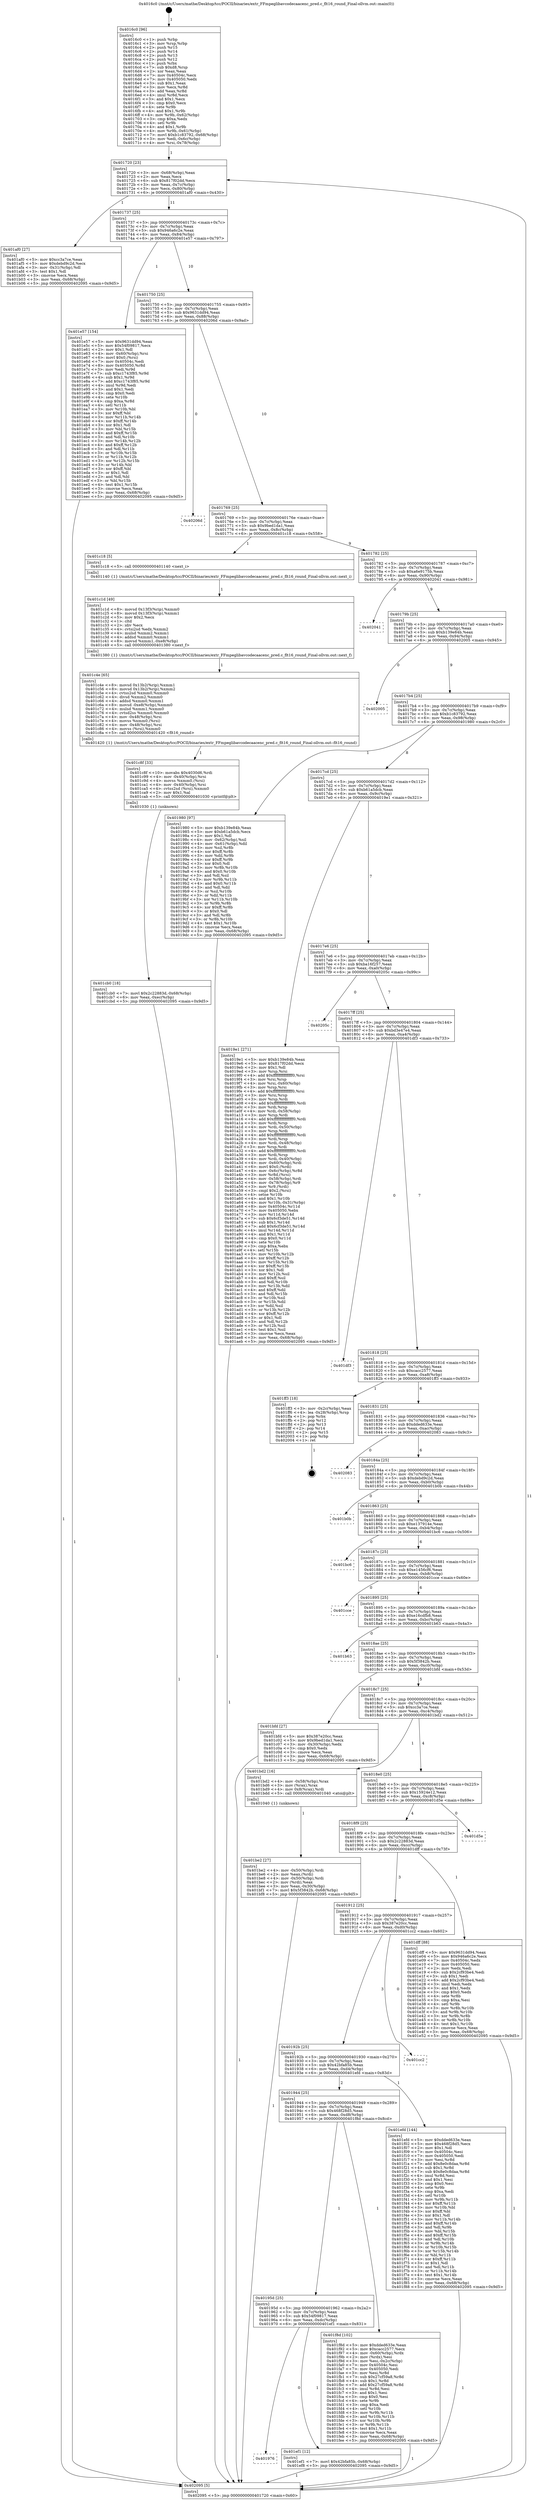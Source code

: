 digraph "0x4016c0" {
  label = "0x4016c0 (/mnt/c/Users/mathe/Desktop/tcc/POCII/binaries/extr_FFmpeglibavcodecaacenc_pred.c_flt16_round_Final-ollvm.out::main(0))"
  labelloc = "t"
  node[shape=record]

  Entry [label="",width=0.3,height=0.3,shape=circle,fillcolor=black,style=filled]
  "0x401720" [label="{
     0x401720 [23]\l
     | [instrs]\l
     &nbsp;&nbsp;0x401720 \<+3\>: mov -0x68(%rbp),%eax\l
     &nbsp;&nbsp;0x401723 \<+2\>: mov %eax,%ecx\l
     &nbsp;&nbsp;0x401725 \<+6\>: sub $0x817f02dd,%ecx\l
     &nbsp;&nbsp;0x40172b \<+3\>: mov %eax,-0x7c(%rbp)\l
     &nbsp;&nbsp;0x40172e \<+3\>: mov %ecx,-0x80(%rbp)\l
     &nbsp;&nbsp;0x401731 \<+6\>: je 0000000000401af0 \<main+0x430\>\l
  }"]
  "0x401af0" [label="{
     0x401af0 [27]\l
     | [instrs]\l
     &nbsp;&nbsp;0x401af0 \<+5\>: mov $0xcc3a7ce,%eax\l
     &nbsp;&nbsp;0x401af5 \<+5\>: mov $0xdebd9c2d,%ecx\l
     &nbsp;&nbsp;0x401afa \<+3\>: mov -0x31(%rbp),%dl\l
     &nbsp;&nbsp;0x401afd \<+3\>: test $0x1,%dl\l
     &nbsp;&nbsp;0x401b00 \<+3\>: cmovne %ecx,%eax\l
     &nbsp;&nbsp;0x401b03 \<+3\>: mov %eax,-0x68(%rbp)\l
     &nbsp;&nbsp;0x401b06 \<+5\>: jmp 0000000000402095 \<main+0x9d5\>\l
  }"]
  "0x401737" [label="{
     0x401737 [25]\l
     | [instrs]\l
     &nbsp;&nbsp;0x401737 \<+5\>: jmp 000000000040173c \<main+0x7c\>\l
     &nbsp;&nbsp;0x40173c \<+3\>: mov -0x7c(%rbp),%eax\l
     &nbsp;&nbsp;0x40173f \<+5\>: sub $0x946a6c2e,%eax\l
     &nbsp;&nbsp;0x401744 \<+6\>: mov %eax,-0x84(%rbp)\l
     &nbsp;&nbsp;0x40174a \<+6\>: je 0000000000401e57 \<main+0x797\>\l
  }"]
  Exit [label="",width=0.3,height=0.3,shape=circle,fillcolor=black,style=filled,peripheries=2]
  "0x401e57" [label="{
     0x401e57 [154]\l
     | [instrs]\l
     &nbsp;&nbsp;0x401e57 \<+5\>: mov $0x9631dd94,%eax\l
     &nbsp;&nbsp;0x401e5c \<+5\>: mov $0x54f09817,%ecx\l
     &nbsp;&nbsp;0x401e61 \<+2\>: mov $0x1,%dl\l
     &nbsp;&nbsp;0x401e63 \<+4\>: mov -0x60(%rbp),%rsi\l
     &nbsp;&nbsp;0x401e67 \<+6\>: movl $0x0,(%rsi)\l
     &nbsp;&nbsp;0x401e6d \<+7\>: mov 0x40504c,%edi\l
     &nbsp;&nbsp;0x401e74 \<+8\>: mov 0x405050,%r8d\l
     &nbsp;&nbsp;0x401e7c \<+3\>: mov %edi,%r9d\l
     &nbsp;&nbsp;0x401e7f \<+7\>: sub $0xc1743f85,%r9d\l
     &nbsp;&nbsp;0x401e86 \<+4\>: sub $0x1,%r9d\l
     &nbsp;&nbsp;0x401e8a \<+7\>: add $0xc1743f85,%r9d\l
     &nbsp;&nbsp;0x401e91 \<+4\>: imul %r9d,%edi\l
     &nbsp;&nbsp;0x401e95 \<+3\>: and $0x1,%edi\l
     &nbsp;&nbsp;0x401e98 \<+3\>: cmp $0x0,%edi\l
     &nbsp;&nbsp;0x401e9b \<+4\>: sete %r10b\l
     &nbsp;&nbsp;0x401e9f \<+4\>: cmp $0xa,%r8d\l
     &nbsp;&nbsp;0x401ea3 \<+4\>: setl %r11b\l
     &nbsp;&nbsp;0x401ea7 \<+3\>: mov %r10b,%bl\l
     &nbsp;&nbsp;0x401eaa \<+3\>: xor $0xff,%bl\l
     &nbsp;&nbsp;0x401ead \<+3\>: mov %r11b,%r14b\l
     &nbsp;&nbsp;0x401eb0 \<+4\>: xor $0xff,%r14b\l
     &nbsp;&nbsp;0x401eb4 \<+3\>: xor $0x1,%dl\l
     &nbsp;&nbsp;0x401eb7 \<+3\>: mov %bl,%r15b\l
     &nbsp;&nbsp;0x401eba \<+4\>: and $0xff,%r15b\l
     &nbsp;&nbsp;0x401ebe \<+3\>: and %dl,%r10b\l
     &nbsp;&nbsp;0x401ec1 \<+3\>: mov %r14b,%r12b\l
     &nbsp;&nbsp;0x401ec4 \<+4\>: and $0xff,%r12b\l
     &nbsp;&nbsp;0x401ec8 \<+3\>: and %dl,%r11b\l
     &nbsp;&nbsp;0x401ecb \<+3\>: or %r10b,%r15b\l
     &nbsp;&nbsp;0x401ece \<+3\>: or %r11b,%r12b\l
     &nbsp;&nbsp;0x401ed1 \<+3\>: xor %r12b,%r15b\l
     &nbsp;&nbsp;0x401ed4 \<+3\>: or %r14b,%bl\l
     &nbsp;&nbsp;0x401ed7 \<+3\>: xor $0xff,%bl\l
     &nbsp;&nbsp;0x401eda \<+3\>: or $0x1,%dl\l
     &nbsp;&nbsp;0x401edd \<+2\>: and %dl,%bl\l
     &nbsp;&nbsp;0x401edf \<+3\>: or %bl,%r15b\l
     &nbsp;&nbsp;0x401ee2 \<+4\>: test $0x1,%r15b\l
     &nbsp;&nbsp;0x401ee6 \<+3\>: cmovne %ecx,%eax\l
     &nbsp;&nbsp;0x401ee9 \<+3\>: mov %eax,-0x68(%rbp)\l
     &nbsp;&nbsp;0x401eec \<+5\>: jmp 0000000000402095 \<main+0x9d5\>\l
  }"]
  "0x401750" [label="{
     0x401750 [25]\l
     | [instrs]\l
     &nbsp;&nbsp;0x401750 \<+5\>: jmp 0000000000401755 \<main+0x95\>\l
     &nbsp;&nbsp;0x401755 \<+3\>: mov -0x7c(%rbp),%eax\l
     &nbsp;&nbsp;0x401758 \<+5\>: sub $0x9631dd94,%eax\l
     &nbsp;&nbsp;0x40175d \<+6\>: mov %eax,-0x88(%rbp)\l
     &nbsp;&nbsp;0x401763 \<+6\>: je 000000000040206d \<main+0x9ad\>\l
  }"]
  "0x401976" [label="{
     0x401976\l
  }", style=dashed]
  "0x40206d" [label="{
     0x40206d\l
  }", style=dashed]
  "0x401769" [label="{
     0x401769 [25]\l
     | [instrs]\l
     &nbsp;&nbsp;0x401769 \<+5\>: jmp 000000000040176e \<main+0xae\>\l
     &nbsp;&nbsp;0x40176e \<+3\>: mov -0x7c(%rbp),%eax\l
     &nbsp;&nbsp;0x401771 \<+5\>: sub $0x9bed1da1,%eax\l
     &nbsp;&nbsp;0x401776 \<+6\>: mov %eax,-0x8c(%rbp)\l
     &nbsp;&nbsp;0x40177c \<+6\>: je 0000000000401c18 \<main+0x558\>\l
  }"]
  "0x401ef1" [label="{
     0x401ef1 [12]\l
     | [instrs]\l
     &nbsp;&nbsp;0x401ef1 \<+7\>: movl $0x42bfa85b,-0x68(%rbp)\l
     &nbsp;&nbsp;0x401ef8 \<+5\>: jmp 0000000000402095 \<main+0x9d5\>\l
  }"]
  "0x401c18" [label="{
     0x401c18 [5]\l
     | [instrs]\l
     &nbsp;&nbsp;0x401c18 \<+5\>: call 0000000000401140 \<next_i\>\l
     | [calls]\l
     &nbsp;&nbsp;0x401140 \{1\} (/mnt/c/Users/mathe/Desktop/tcc/POCII/binaries/extr_FFmpeglibavcodecaacenc_pred.c_flt16_round_Final-ollvm.out::next_i)\l
  }"]
  "0x401782" [label="{
     0x401782 [25]\l
     | [instrs]\l
     &nbsp;&nbsp;0x401782 \<+5\>: jmp 0000000000401787 \<main+0xc7\>\l
     &nbsp;&nbsp;0x401787 \<+3\>: mov -0x7c(%rbp),%eax\l
     &nbsp;&nbsp;0x40178a \<+5\>: sub $0xa6e9175b,%eax\l
     &nbsp;&nbsp;0x40178f \<+6\>: mov %eax,-0x90(%rbp)\l
     &nbsp;&nbsp;0x401795 \<+6\>: je 0000000000402041 \<main+0x981\>\l
  }"]
  "0x40195d" [label="{
     0x40195d [25]\l
     | [instrs]\l
     &nbsp;&nbsp;0x40195d \<+5\>: jmp 0000000000401962 \<main+0x2a2\>\l
     &nbsp;&nbsp;0x401962 \<+3\>: mov -0x7c(%rbp),%eax\l
     &nbsp;&nbsp;0x401965 \<+5\>: sub $0x54f09817,%eax\l
     &nbsp;&nbsp;0x40196a \<+6\>: mov %eax,-0xdc(%rbp)\l
     &nbsp;&nbsp;0x401970 \<+6\>: je 0000000000401ef1 \<main+0x831\>\l
  }"]
  "0x402041" [label="{
     0x402041\l
  }", style=dashed]
  "0x40179b" [label="{
     0x40179b [25]\l
     | [instrs]\l
     &nbsp;&nbsp;0x40179b \<+5\>: jmp 00000000004017a0 \<main+0xe0\>\l
     &nbsp;&nbsp;0x4017a0 \<+3\>: mov -0x7c(%rbp),%eax\l
     &nbsp;&nbsp;0x4017a3 \<+5\>: sub $0xb139e84b,%eax\l
     &nbsp;&nbsp;0x4017a8 \<+6\>: mov %eax,-0x94(%rbp)\l
     &nbsp;&nbsp;0x4017ae \<+6\>: je 0000000000402005 \<main+0x945\>\l
  }"]
  "0x401f8d" [label="{
     0x401f8d [102]\l
     | [instrs]\l
     &nbsp;&nbsp;0x401f8d \<+5\>: mov $0xdded633e,%eax\l
     &nbsp;&nbsp;0x401f92 \<+5\>: mov $0xcacc2577,%ecx\l
     &nbsp;&nbsp;0x401f97 \<+4\>: mov -0x60(%rbp),%rdx\l
     &nbsp;&nbsp;0x401f9b \<+2\>: mov (%rdx),%esi\l
     &nbsp;&nbsp;0x401f9d \<+3\>: mov %esi,-0x2c(%rbp)\l
     &nbsp;&nbsp;0x401fa0 \<+7\>: mov 0x40504c,%esi\l
     &nbsp;&nbsp;0x401fa7 \<+7\>: mov 0x405050,%edi\l
     &nbsp;&nbsp;0x401fae \<+3\>: mov %esi,%r8d\l
     &nbsp;&nbsp;0x401fb1 \<+7\>: sub $0x27cf59a8,%r8d\l
     &nbsp;&nbsp;0x401fb8 \<+4\>: sub $0x1,%r8d\l
     &nbsp;&nbsp;0x401fbc \<+7\>: add $0x27cf59a8,%r8d\l
     &nbsp;&nbsp;0x401fc3 \<+4\>: imul %r8d,%esi\l
     &nbsp;&nbsp;0x401fc7 \<+3\>: and $0x1,%esi\l
     &nbsp;&nbsp;0x401fca \<+3\>: cmp $0x0,%esi\l
     &nbsp;&nbsp;0x401fcd \<+4\>: sete %r9b\l
     &nbsp;&nbsp;0x401fd1 \<+3\>: cmp $0xa,%edi\l
     &nbsp;&nbsp;0x401fd4 \<+4\>: setl %r10b\l
     &nbsp;&nbsp;0x401fd8 \<+3\>: mov %r9b,%r11b\l
     &nbsp;&nbsp;0x401fdb \<+3\>: and %r10b,%r11b\l
     &nbsp;&nbsp;0x401fde \<+3\>: xor %r10b,%r9b\l
     &nbsp;&nbsp;0x401fe1 \<+3\>: or %r9b,%r11b\l
     &nbsp;&nbsp;0x401fe4 \<+4\>: test $0x1,%r11b\l
     &nbsp;&nbsp;0x401fe8 \<+3\>: cmovne %ecx,%eax\l
     &nbsp;&nbsp;0x401feb \<+3\>: mov %eax,-0x68(%rbp)\l
     &nbsp;&nbsp;0x401fee \<+5\>: jmp 0000000000402095 \<main+0x9d5\>\l
  }"]
  "0x402005" [label="{
     0x402005\l
  }", style=dashed]
  "0x4017b4" [label="{
     0x4017b4 [25]\l
     | [instrs]\l
     &nbsp;&nbsp;0x4017b4 \<+5\>: jmp 00000000004017b9 \<main+0xf9\>\l
     &nbsp;&nbsp;0x4017b9 \<+3\>: mov -0x7c(%rbp),%eax\l
     &nbsp;&nbsp;0x4017bc \<+5\>: sub $0xb1c83792,%eax\l
     &nbsp;&nbsp;0x4017c1 \<+6\>: mov %eax,-0x98(%rbp)\l
     &nbsp;&nbsp;0x4017c7 \<+6\>: je 0000000000401980 \<main+0x2c0\>\l
  }"]
  "0x401944" [label="{
     0x401944 [25]\l
     | [instrs]\l
     &nbsp;&nbsp;0x401944 \<+5\>: jmp 0000000000401949 \<main+0x289\>\l
     &nbsp;&nbsp;0x401949 \<+3\>: mov -0x7c(%rbp),%eax\l
     &nbsp;&nbsp;0x40194c \<+5\>: sub $0x468f28d5,%eax\l
     &nbsp;&nbsp;0x401951 \<+6\>: mov %eax,-0xd8(%rbp)\l
     &nbsp;&nbsp;0x401957 \<+6\>: je 0000000000401f8d \<main+0x8cd\>\l
  }"]
  "0x401980" [label="{
     0x401980 [97]\l
     | [instrs]\l
     &nbsp;&nbsp;0x401980 \<+5\>: mov $0xb139e84b,%eax\l
     &nbsp;&nbsp;0x401985 \<+5\>: mov $0xb61a5dcb,%ecx\l
     &nbsp;&nbsp;0x40198a \<+2\>: mov $0x1,%dl\l
     &nbsp;&nbsp;0x40198c \<+4\>: mov -0x62(%rbp),%sil\l
     &nbsp;&nbsp;0x401990 \<+4\>: mov -0x61(%rbp),%dil\l
     &nbsp;&nbsp;0x401994 \<+3\>: mov %sil,%r8b\l
     &nbsp;&nbsp;0x401997 \<+4\>: xor $0xff,%r8b\l
     &nbsp;&nbsp;0x40199b \<+3\>: mov %dil,%r9b\l
     &nbsp;&nbsp;0x40199e \<+4\>: xor $0xff,%r9b\l
     &nbsp;&nbsp;0x4019a2 \<+3\>: xor $0x0,%dl\l
     &nbsp;&nbsp;0x4019a5 \<+3\>: mov %r8b,%r10b\l
     &nbsp;&nbsp;0x4019a8 \<+4\>: and $0x0,%r10b\l
     &nbsp;&nbsp;0x4019ac \<+3\>: and %dl,%sil\l
     &nbsp;&nbsp;0x4019af \<+3\>: mov %r9b,%r11b\l
     &nbsp;&nbsp;0x4019b2 \<+4\>: and $0x0,%r11b\l
     &nbsp;&nbsp;0x4019b6 \<+3\>: and %dl,%dil\l
     &nbsp;&nbsp;0x4019b9 \<+3\>: or %sil,%r10b\l
     &nbsp;&nbsp;0x4019bc \<+3\>: or %dil,%r11b\l
     &nbsp;&nbsp;0x4019bf \<+3\>: xor %r11b,%r10b\l
     &nbsp;&nbsp;0x4019c2 \<+3\>: or %r9b,%r8b\l
     &nbsp;&nbsp;0x4019c5 \<+4\>: xor $0xff,%r8b\l
     &nbsp;&nbsp;0x4019c9 \<+3\>: or $0x0,%dl\l
     &nbsp;&nbsp;0x4019cc \<+3\>: and %dl,%r8b\l
     &nbsp;&nbsp;0x4019cf \<+3\>: or %r8b,%r10b\l
     &nbsp;&nbsp;0x4019d2 \<+4\>: test $0x1,%r10b\l
     &nbsp;&nbsp;0x4019d6 \<+3\>: cmovne %ecx,%eax\l
     &nbsp;&nbsp;0x4019d9 \<+3\>: mov %eax,-0x68(%rbp)\l
     &nbsp;&nbsp;0x4019dc \<+5\>: jmp 0000000000402095 \<main+0x9d5\>\l
  }"]
  "0x4017cd" [label="{
     0x4017cd [25]\l
     | [instrs]\l
     &nbsp;&nbsp;0x4017cd \<+5\>: jmp 00000000004017d2 \<main+0x112\>\l
     &nbsp;&nbsp;0x4017d2 \<+3\>: mov -0x7c(%rbp),%eax\l
     &nbsp;&nbsp;0x4017d5 \<+5\>: sub $0xb61a5dcb,%eax\l
     &nbsp;&nbsp;0x4017da \<+6\>: mov %eax,-0x9c(%rbp)\l
     &nbsp;&nbsp;0x4017e0 \<+6\>: je 00000000004019e1 \<main+0x321\>\l
  }"]
  "0x402095" [label="{
     0x402095 [5]\l
     | [instrs]\l
     &nbsp;&nbsp;0x402095 \<+5\>: jmp 0000000000401720 \<main+0x60\>\l
  }"]
  "0x4016c0" [label="{
     0x4016c0 [96]\l
     | [instrs]\l
     &nbsp;&nbsp;0x4016c0 \<+1\>: push %rbp\l
     &nbsp;&nbsp;0x4016c1 \<+3\>: mov %rsp,%rbp\l
     &nbsp;&nbsp;0x4016c4 \<+2\>: push %r15\l
     &nbsp;&nbsp;0x4016c6 \<+2\>: push %r14\l
     &nbsp;&nbsp;0x4016c8 \<+2\>: push %r13\l
     &nbsp;&nbsp;0x4016ca \<+2\>: push %r12\l
     &nbsp;&nbsp;0x4016cc \<+1\>: push %rbx\l
     &nbsp;&nbsp;0x4016cd \<+7\>: sub $0xd8,%rsp\l
     &nbsp;&nbsp;0x4016d4 \<+2\>: xor %eax,%eax\l
     &nbsp;&nbsp;0x4016d6 \<+7\>: mov 0x40504c,%ecx\l
     &nbsp;&nbsp;0x4016dd \<+7\>: mov 0x405050,%edx\l
     &nbsp;&nbsp;0x4016e4 \<+3\>: sub $0x1,%eax\l
     &nbsp;&nbsp;0x4016e7 \<+3\>: mov %ecx,%r8d\l
     &nbsp;&nbsp;0x4016ea \<+3\>: add %eax,%r8d\l
     &nbsp;&nbsp;0x4016ed \<+4\>: imul %r8d,%ecx\l
     &nbsp;&nbsp;0x4016f1 \<+3\>: and $0x1,%ecx\l
     &nbsp;&nbsp;0x4016f4 \<+3\>: cmp $0x0,%ecx\l
     &nbsp;&nbsp;0x4016f7 \<+4\>: sete %r9b\l
     &nbsp;&nbsp;0x4016fb \<+4\>: and $0x1,%r9b\l
     &nbsp;&nbsp;0x4016ff \<+4\>: mov %r9b,-0x62(%rbp)\l
     &nbsp;&nbsp;0x401703 \<+3\>: cmp $0xa,%edx\l
     &nbsp;&nbsp;0x401706 \<+4\>: setl %r9b\l
     &nbsp;&nbsp;0x40170a \<+4\>: and $0x1,%r9b\l
     &nbsp;&nbsp;0x40170e \<+4\>: mov %r9b,-0x61(%rbp)\l
     &nbsp;&nbsp;0x401712 \<+7\>: movl $0xb1c83792,-0x68(%rbp)\l
     &nbsp;&nbsp;0x401719 \<+3\>: mov %edi,-0x6c(%rbp)\l
     &nbsp;&nbsp;0x40171c \<+4\>: mov %rsi,-0x78(%rbp)\l
  }"]
  "0x401efd" [label="{
     0x401efd [144]\l
     | [instrs]\l
     &nbsp;&nbsp;0x401efd \<+5\>: mov $0xdded633e,%eax\l
     &nbsp;&nbsp;0x401f02 \<+5\>: mov $0x468f28d5,%ecx\l
     &nbsp;&nbsp;0x401f07 \<+2\>: mov $0x1,%dl\l
     &nbsp;&nbsp;0x401f09 \<+7\>: mov 0x40504c,%esi\l
     &nbsp;&nbsp;0x401f10 \<+7\>: mov 0x405050,%edi\l
     &nbsp;&nbsp;0x401f17 \<+3\>: mov %esi,%r8d\l
     &nbsp;&nbsp;0x401f1a \<+7\>: add $0x8e0c8daa,%r8d\l
     &nbsp;&nbsp;0x401f21 \<+4\>: sub $0x1,%r8d\l
     &nbsp;&nbsp;0x401f25 \<+7\>: sub $0x8e0c8daa,%r8d\l
     &nbsp;&nbsp;0x401f2c \<+4\>: imul %r8d,%esi\l
     &nbsp;&nbsp;0x401f30 \<+3\>: and $0x1,%esi\l
     &nbsp;&nbsp;0x401f33 \<+3\>: cmp $0x0,%esi\l
     &nbsp;&nbsp;0x401f36 \<+4\>: sete %r9b\l
     &nbsp;&nbsp;0x401f3a \<+3\>: cmp $0xa,%edi\l
     &nbsp;&nbsp;0x401f3d \<+4\>: setl %r10b\l
     &nbsp;&nbsp;0x401f41 \<+3\>: mov %r9b,%r11b\l
     &nbsp;&nbsp;0x401f44 \<+4\>: xor $0xff,%r11b\l
     &nbsp;&nbsp;0x401f48 \<+3\>: mov %r10b,%bl\l
     &nbsp;&nbsp;0x401f4b \<+3\>: xor $0xff,%bl\l
     &nbsp;&nbsp;0x401f4e \<+3\>: xor $0x1,%dl\l
     &nbsp;&nbsp;0x401f51 \<+3\>: mov %r11b,%r14b\l
     &nbsp;&nbsp;0x401f54 \<+4\>: and $0xff,%r14b\l
     &nbsp;&nbsp;0x401f58 \<+3\>: and %dl,%r9b\l
     &nbsp;&nbsp;0x401f5b \<+3\>: mov %bl,%r15b\l
     &nbsp;&nbsp;0x401f5e \<+4\>: and $0xff,%r15b\l
     &nbsp;&nbsp;0x401f62 \<+3\>: and %dl,%r10b\l
     &nbsp;&nbsp;0x401f65 \<+3\>: or %r9b,%r14b\l
     &nbsp;&nbsp;0x401f68 \<+3\>: or %r10b,%r15b\l
     &nbsp;&nbsp;0x401f6b \<+3\>: xor %r15b,%r14b\l
     &nbsp;&nbsp;0x401f6e \<+3\>: or %bl,%r11b\l
     &nbsp;&nbsp;0x401f71 \<+4\>: xor $0xff,%r11b\l
     &nbsp;&nbsp;0x401f75 \<+3\>: or $0x1,%dl\l
     &nbsp;&nbsp;0x401f78 \<+3\>: and %dl,%r11b\l
     &nbsp;&nbsp;0x401f7b \<+3\>: or %r11b,%r14b\l
     &nbsp;&nbsp;0x401f7e \<+4\>: test $0x1,%r14b\l
     &nbsp;&nbsp;0x401f82 \<+3\>: cmovne %ecx,%eax\l
     &nbsp;&nbsp;0x401f85 \<+3\>: mov %eax,-0x68(%rbp)\l
     &nbsp;&nbsp;0x401f88 \<+5\>: jmp 0000000000402095 \<main+0x9d5\>\l
  }"]
  "0x4019e1" [label="{
     0x4019e1 [271]\l
     | [instrs]\l
     &nbsp;&nbsp;0x4019e1 \<+5\>: mov $0xb139e84b,%eax\l
     &nbsp;&nbsp;0x4019e6 \<+5\>: mov $0x817f02dd,%ecx\l
     &nbsp;&nbsp;0x4019eb \<+2\>: mov $0x1,%dl\l
     &nbsp;&nbsp;0x4019ed \<+3\>: mov %rsp,%rsi\l
     &nbsp;&nbsp;0x4019f0 \<+4\>: add $0xfffffffffffffff0,%rsi\l
     &nbsp;&nbsp;0x4019f4 \<+3\>: mov %rsi,%rsp\l
     &nbsp;&nbsp;0x4019f7 \<+4\>: mov %rsi,-0x60(%rbp)\l
     &nbsp;&nbsp;0x4019fb \<+3\>: mov %rsp,%rsi\l
     &nbsp;&nbsp;0x4019fe \<+4\>: add $0xfffffffffffffff0,%rsi\l
     &nbsp;&nbsp;0x401a02 \<+3\>: mov %rsi,%rsp\l
     &nbsp;&nbsp;0x401a05 \<+3\>: mov %rsp,%rdi\l
     &nbsp;&nbsp;0x401a08 \<+4\>: add $0xfffffffffffffff0,%rdi\l
     &nbsp;&nbsp;0x401a0c \<+3\>: mov %rdi,%rsp\l
     &nbsp;&nbsp;0x401a0f \<+4\>: mov %rdi,-0x58(%rbp)\l
     &nbsp;&nbsp;0x401a13 \<+3\>: mov %rsp,%rdi\l
     &nbsp;&nbsp;0x401a16 \<+4\>: add $0xfffffffffffffff0,%rdi\l
     &nbsp;&nbsp;0x401a1a \<+3\>: mov %rdi,%rsp\l
     &nbsp;&nbsp;0x401a1d \<+4\>: mov %rdi,-0x50(%rbp)\l
     &nbsp;&nbsp;0x401a21 \<+3\>: mov %rsp,%rdi\l
     &nbsp;&nbsp;0x401a24 \<+4\>: add $0xfffffffffffffff0,%rdi\l
     &nbsp;&nbsp;0x401a28 \<+3\>: mov %rdi,%rsp\l
     &nbsp;&nbsp;0x401a2b \<+4\>: mov %rdi,-0x48(%rbp)\l
     &nbsp;&nbsp;0x401a2f \<+3\>: mov %rsp,%rdi\l
     &nbsp;&nbsp;0x401a32 \<+4\>: add $0xfffffffffffffff0,%rdi\l
     &nbsp;&nbsp;0x401a36 \<+3\>: mov %rdi,%rsp\l
     &nbsp;&nbsp;0x401a39 \<+4\>: mov %rdi,-0x40(%rbp)\l
     &nbsp;&nbsp;0x401a3d \<+4\>: mov -0x60(%rbp),%rdi\l
     &nbsp;&nbsp;0x401a41 \<+6\>: movl $0x0,(%rdi)\l
     &nbsp;&nbsp;0x401a47 \<+4\>: mov -0x6c(%rbp),%r8d\l
     &nbsp;&nbsp;0x401a4b \<+3\>: mov %r8d,(%rsi)\l
     &nbsp;&nbsp;0x401a4e \<+4\>: mov -0x58(%rbp),%rdi\l
     &nbsp;&nbsp;0x401a52 \<+4\>: mov -0x78(%rbp),%r9\l
     &nbsp;&nbsp;0x401a56 \<+3\>: mov %r9,(%rdi)\l
     &nbsp;&nbsp;0x401a59 \<+3\>: cmpl $0x2,(%rsi)\l
     &nbsp;&nbsp;0x401a5c \<+4\>: setne %r10b\l
     &nbsp;&nbsp;0x401a60 \<+4\>: and $0x1,%r10b\l
     &nbsp;&nbsp;0x401a64 \<+4\>: mov %r10b,-0x31(%rbp)\l
     &nbsp;&nbsp;0x401a68 \<+8\>: mov 0x40504c,%r11d\l
     &nbsp;&nbsp;0x401a70 \<+7\>: mov 0x405050,%ebx\l
     &nbsp;&nbsp;0x401a77 \<+3\>: mov %r11d,%r14d\l
     &nbsp;&nbsp;0x401a7a \<+7\>: sub $0x6cf3de51,%r14d\l
     &nbsp;&nbsp;0x401a81 \<+4\>: sub $0x1,%r14d\l
     &nbsp;&nbsp;0x401a85 \<+7\>: add $0x6cf3de51,%r14d\l
     &nbsp;&nbsp;0x401a8c \<+4\>: imul %r14d,%r11d\l
     &nbsp;&nbsp;0x401a90 \<+4\>: and $0x1,%r11d\l
     &nbsp;&nbsp;0x401a94 \<+4\>: cmp $0x0,%r11d\l
     &nbsp;&nbsp;0x401a98 \<+4\>: sete %r10b\l
     &nbsp;&nbsp;0x401a9c \<+3\>: cmp $0xa,%ebx\l
     &nbsp;&nbsp;0x401a9f \<+4\>: setl %r15b\l
     &nbsp;&nbsp;0x401aa3 \<+3\>: mov %r10b,%r12b\l
     &nbsp;&nbsp;0x401aa6 \<+4\>: xor $0xff,%r12b\l
     &nbsp;&nbsp;0x401aaa \<+3\>: mov %r15b,%r13b\l
     &nbsp;&nbsp;0x401aad \<+4\>: xor $0xff,%r13b\l
     &nbsp;&nbsp;0x401ab1 \<+3\>: xor $0x1,%dl\l
     &nbsp;&nbsp;0x401ab4 \<+3\>: mov %r12b,%sil\l
     &nbsp;&nbsp;0x401ab7 \<+4\>: and $0xff,%sil\l
     &nbsp;&nbsp;0x401abb \<+3\>: and %dl,%r10b\l
     &nbsp;&nbsp;0x401abe \<+3\>: mov %r13b,%dil\l
     &nbsp;&nbsp;0x401ac1 \<+4\>: and $0xff,%dil\l
     &nbsp;&nbsp;0x401ac5 \<+3\>: and %dl,%r15b\l
     &nbsp;&nbsp;0x401ac8 \<+3\>: or %r10b,%sil\l
     &nbsp;&nbsp;0x401acb \<+3\>: or %r15b,%dil\l
     &nbsp;&nbsp;0x401ace \<+3\>: xor %dil,%sil\l
     &nbsp;&nbsp;0x401ad1 \<+3\>: or %r13b,%r12b\l
     &nbsp;&nbsp;0x401ad4 \<+4\>: xor $0xff,%r12b\l
     &nbsp;&nbsp;0x401ad8 \<+3\>: or $0x1,%dl\l
     &nbsp;&nbsp;0x401adb \<+3\>: and %dl,%r12b\l
     &nbsp;&nbsp;0x401ade \<+3\>: or %r12b,%sil\l
     &nbsp;&nbsp;0x401ae1 \<+4\>: test $0x1,%sil\l
     &nbsp;&nbsp;0x401ae5 \<+3\>: cmovne %ecx,%eax\l
     &nbsp;&nbsp;0x401ae8 \<+3\>: mov %eax,-0x68(%rbp)\l
     &nbsp;&nbsp;0x401aeb \<+5\>: jmp 0000000000402095 \<main+0x9d5\>\l
  }"]
  "0x4017e6" [label="{
     0x4017e6 [25]\l
     | [instrs]\l
     &nbsp;&nbsp;0x4017e6 \<+5\>: jmp 00000000004017eb \<main+0x12b\>\l
     &nbsp;&nbsp;0x4017eb \<+3\>: mov -0x7c(%rbp),%eax\l
     &nbsp;&nbsp;0x4017ee \<+5\>: sub $0xba16f257,%eax\l
     &nbsp;&nbsp;0x4017f3 \<+6\>: mov %eax,-0xa0(%rbp)\l
     &nbsp;&nbsp;0x4017f9 \<+6\>: je 000000000040205c \<main+0x99c\>\l
  }"]
  "0x40192b" [label="{
     0x40192b [25]\l
     | [instrs]\l
     &nbsp;&nbsp;0x40192b \<+5\>: jmp 0000000000401930 \<main+0x270\>\l
     &nbsp;&nbsp;0x401930 \<+3\>: mov -0x7c(%rbp),%eax\l
     &nbsp;&nbsp;0x401933 \<+5\>: sub $0x42bfa85b,%eax\l
     &nbsp;&nbsp;0x401938 \<+6\>: mov %eax,-0xd4(%rbp)\l
     &nbsp;&nbsp;0x40193e \<+6\>: je 0000000000401efd \<main+0x83d\>\l
  }"]
  "0x401cc2" [label="{
     0x401cc2\l
  }", style=dashed]
  "0x40205c" [label="{
     0x40205c\l
  }", style=dashed]
  "0x4017ff" [label="{
     0x4017ff [25]\l
     | [instrs]\l
     &nbsp;&nbsp;0x4017ff \<+5\>: jmp 0000000000401804 \<main+0x144\>\l
     &nbsp;&nbsp;0x401804 \<+3\>: mov -0x7c(%rbp),%eax\l
     &nbsp;&nbsp;0x401807 \<+5\>: sub $0xbd3e47e4,%eax\l
     &nbsp;&nbsp;0x40180c \<+6\>: mov %eax,-0xa4(%rbp)\l
     &nbsp;&nbsp;0x401812 \<+6\>: je 0000000000401df3 \<main+0x733\>\l
  }"]
  "0x401912" [label="{
     0x401912 [25]\l
     | [instrs]\l
     &nbsp;&nbsp;0x401912 \<+5\>: jmp 0000000000401917 \<main+0x257\>\l
     &nbsp;&nbsp;0x401917 \<+3\>: mov -0x7c(%rbp),%eax\l
     &nbsp;&nbsp;0x40191a \<+5\>: sub $0x387e20cc,%eax\l
     &nbsp;&nbsp;0x40191f \<+6\>: mov %eax,-0xd0(%rbp)\l
     &nbsp;&nbsp;0x401925 \<+6\>: je 0000000000401cc2 \<main+0x602\>\l
  }"]
  "0x401df3" [label="{
     0x401df3\l
  }", style=dashed]
  "0x401818" [label="{
     0x401818 [25]\l
     | [instrs]\l
     &nbsp;&nbsp;0x401818 \<+5\>: jmp 000000000040181d \<main+0x15d\>\l
     &nbsp;&nbsp;0x40181d \<+3\>: mov -0x7c(%rbp),%eax\l
     &nbsp;&nbsp;0x401820 \<+5\>: sub $0xcacc2577,%eax\l
     &nbsp;&nbsp;0x401825 \<+6\>: mov %eax,-0xa8(%rbp)\l
     &nbsp;&nbsp;0x40182b \<+6\>: je 0000000000401ff3 \<main+0x933\>\l
  }"]
  "0x401dff" [label="{
     0x401dff [88]\l
     | [instrs]\l
     &nbsp;&nbsp;0x401dff \<+5\>: mov $0x9631dd94,%eax\l
     &nbsp;&nbsp;0x401e04 \<+5\>: mov $0x946a6c2e,%ecx\l
     &nbsp;&nbsp;0x401e09 \<+7\>: mov 0x40504c,%edx\l
     &nbsp;&nbsp;0x401e10 \<+7\>: mov 0x405050,%esi\l
     &nbsp;&nbsp;0x401e17 \<+2\>: mov %edx,%edi\l
     &nbsp;&nbsp;0x401e19 \<+6\>: sub $0x2cf93be4,%edi\l
     &nbsp;&nbsp;0x401e1f \<+3\>: sub $0x1,%edi\l
     &nbsp;&nbsp;0x401e22 \<+6\>: add $0x2cf93be4,%edi\l
     &nbsp;&nbsp;0x401e28 \<+3\>: imul %edi,%edx\l
     &nbsp;&nbsp;0x401e2b \<+3\>: and $0x1,%edx\l
     &nbsp;&nbsp;0x401e2e \<+3\>: cmp $0x0,%edx\l
     &nbsp;&nbsp;0x401e31 \<+4\>: sete %r8b\l
     &nbsp;&nbsp;0x401e35 \<+3\>: cmp $0xa,%esi\l
     &nbsp;&nbsp;0x401e38 \<+4\>: setl %r9b\l
     &nbsp;&nbsp;0x401e3c \<+3\>: mov %r8b,%r10b\l
     &nbsp;&nbsp;0x401e3f \<+3\>: and %r9b,%r10b\l
     &nbsp;&nbsp;0x401e42 \<+3\>: xor %r9b,%r8b\l
     &nbsp;&nbsp;0x401e45 \<+3\>: or %r8b,%r10b\l
     &nbsp;&nbsp;0x401e48 \<+4\>: test $0x1,%r10b\l
     &nbsp;&nbsp;0x401e4c \<+3\>: cmovne %ecx,%eax\l
     &nbsp;&nbsp;0x401e4f \<+3\>: mov %eax,-0x68(%rbp)\l
     &nbsp;&nbsp;0x401e52 \<+5\>: jmp 0000000000402095 \<main+0x9d5\>\l
  }"]
  "0x401ff3" [label="{
     0x401ff3 [18]\l
     | [instrs]\l
     &nbsp;&nbsp;0x401ff3 \<+3\>: mov -0x2c(%rbp),%eax\l
     &nbsp;&nbsp;0x401ff6 \<+4\>: lea -0x28(%rbp),%rsp\l
     &nbsp;&nbsp;0x401ffa \<+1\>: pop %rbx\l
     &nbsp;&nbsp;0x401ffb \<+2\>: pop %r12\l
     &nbsp;&nbsp;0x401ffd \<+2\>: pop %r13\l
     &nbsp;&nbsp;0x401fff \<+2\>: pop %r14\l
     &nbsp;&nbsp;0x402001 \<+2\>: pop %r15\l
     &nbsp;&nbsp;0x402003 \<+1\>: pop %rbp\l
     &nbsp;&nbsp;0x402004 \<+1\>: ret\l
  }"]
  "0x401831" [label="{
     0x401831 [25]\l
     | [instrs]\l
     &nbsp;&nbsp;0x401831 \<+5\>: jmp 0000000000401836 \<main+0x176\>\l
     &nbsp;&nbsp;0x401836 \<+3\>: mov -0x7c(%rbp),%eax\l
     &nbsp;&nbsp;0x401839 \<+5\>: sub $0xdded633e,%eax\l
     &nbsp;&nbsp;0x40183e \<+6\>: mov %eax,-0xac(%rbp)\l
     &nbsp;&nbsp;0x401844 \<+6\>: je 0000000000402083 \<main+0x9c3\>\l
  }"]
  "0x4018f9" [label="{
     0x4018f9 [25]\l
     | [instrs]\l
     &nbsp;&nbsp;0x4018f9 \<+5\>: jmp 00000000004018fe \<main+0x23e\>\l
     &nbsp;&nbsp;0x4018fe \<+3\>: mov -0x7c(%rbp),%eax\l
     &nbsp;&nbsp;0x401901 \<+5\>: sub $0x2c22883d,%eax\l
     &nbsp;&nbsp;0x401906 \<+6\>: mov %eax,-0xcc(%rbp)\l
     &nbsp;&nbsp;0x40190c \<+6\>: je 0000000000401dff \<main+0x73f\>\l
  }"]
  "0x402083" [label="{
     0x402083\l
  }", style=dashed]
  "0x40184a" [label="{
     0x40184a [25]\l
     | [instrs]\l
     &nbsp;&nbsp;0x40184a \<+5\>: jmp 000000000040184f \<main+0x18f\>\l
     &nbsp;&nbsp;0x40184f \<+3\>: mov -0x7c(%rbp),%eax\l
     &nbsp;&nbsp;0x401852 \<+5\>: sub $0xdebd9c2d,%eax\l
     &nbsp;&nbsp;0x401857 \<+6\>: mov %eax,-0xb0(%rbp)\l
     &nbsp;&nbsp;0x40185d \<+6\>: je 0000000000401b0b \<main+0x44b\>\l
  }"]
  "0x401d5e" [label="{
     0x401d5e\l
  }", style=dashed]
  "0x401b0b" [label="{
     0x401b0b\l
  }", style=dashed]
  "0x401863" [label="{
     0x401863 [25]\l
     | [instrs]\l
     &nbsp;&nbsp;0x401863 \<+5\>: jmp 0000000000401868 \<main+0x1a8\>\l
     &nbsp;&nbsp;0x401868 \<+3\>: mov -0x7c(%rbp),%eax\l
     &nbsp;&nbsp;0x40186b \<+5\>: sub $0xe137914e,%eax\l
     &nbsp;&nbsp;0x401870 \<+6\>: mov %eax,-0xb4(%rbp)\l
     &nbsp;&nbsp;0x401876 \<+6\>: je 0000000000401bc6 \<main+0x506\>\l
  }"]
  "0x401cb0" [label="{
     0x401cb0 [18]\l
     | [instrs]\l
     &nbsp;&nbsp;0x401cb0 \<+7\>: movl $0x2c22883d,-0x68(%rbp)\l
     &nbsp;&nbsp;0x401cb7 \<+6\>: mov %eax,-0xec(%rbp)\l
     &nbsp;&nbsp;0x401cbd \<+5\>: jmp 0000000000402095 \<main+0x9d5\>\l
  }"]
  "0x401bc6" [label="{
     0x401bc6\l
  }", style=dashed]
  "0x40187c" [label="{
     0x40187c [25]\l
     | [instrs]\l
     &nbsp;&nbsp;0x40187c \<+5\>: jmp 0000000000401881 \<main+0x1c1\>\l
     &nbsp;&nbsp;0x401881 \<+3\>: mov -0x7c(%rbp),%eax\l
     &nbsp;&nbsp;0x401884 \<+5\>: sub $0xe1456cf6,%eax\l
     &nbsp;&nbsp;0x401889 \<+6\>: mov %eax,-0xb8(%rbp)\l
     &nbsp;&nbsp;0x40188f \<+6\>: je 0000000000401cce \<main+0x60e\>\l
  }"]
  "0x401c8f" [label="{
     0x401c8f [33]\l
     | [instrs]\l
     &nbsp;&nbsp;0x401c8f \<+10\>: movabs $0x4030d6,%rdi\l
     &nbsp;&nbsp;0x401c99 \<+4\>: mov -0x40(%rbp),%rsi\l
     &nbsp;&nbsp;0x401c9d \<+4\>: movss %xmm0,(%rsi)\l
     &nbsp;&nbsp;0x401ca1 \<+4\>: mov -0x40(%rbp),%rsi\l
     &nbsp;&nbsp;0x401ca5 \<+4\>: cvtss2sd (%rsi),%xmm0\l
     &nbsp;&nbsp;0x401ca9 \<+2\>: mov $0x1,%al\l
     &nbsp;&nbsp;0x401cab \<+5\>: call 0000000000401030 \<printf@plt\>\l
     | [calls]\l
     &nbsp;&nbsp;0x401030 \{1\} (unknown)\l
  }"]
  "0x401cce" [label="{
     0x401cce\l
  }", style=dashed]
  "0x401895" [label="{
     0x401895 [25]\l
     | [instrs]\l
     &nbsp;&nbsp;0x401895 \<+5\>: jmp 000000000040189a \<main+0x1da\>\l
     &nbsp;&nbsp;0x40189a \<+3\>: mov -0x7c(%rbp),%eax\l
     &nbsp;&nbsp;0x40189d \<+5\>: sub $0xe16cdfb8,%eax\l
     &nbsp;&nbsp;0x4018a2 \<+6\>: mov %eax,-0xbc(%rbp)\l
     &nbsp;&nbsp;0x4018a8 \<+6\>: je 0000000000401b63 \<main+0x4a3\>\l
  }"]
  "0x401c4e" [label="{
     0x401c4e [65]\l
     | [instrs]\l
     &nbsp;&nbsp;0x401c4e \<+8\>: movsd 0x13b2(%rip),%xmm1\l
     &nbsp;&nbsp;0x401c56 \<+8\>: movsd 0x13b2(%rip),%xmm2\l
     &nbsp;&nbsp;0x401c5e \<+4\>: cvtss2sd %xmm0,%xmm0\l
     &nbsp;&nbsp;0x401c62 \<+4\>: divsd %xmm2,%xmm0\l
     &nbsp;&nbsp;0x401c66 \<+4\>: addsd %xmm0,%xmm1\l
     &nbsp;&nbsp;0x401c6a \<+8\>: movsd -0xe8(%rbp),%xmm0\l
     &nbsp;&nbsp;0x401c72 \<+4\>: mulsd %xmm1,%xmm0\l
     &nbsp;&nbsp;0x401c76 \<+4\>: cvtsd2ss %xmm0,%xmm0\l
     &nbsp;&nbsp;0x401c7a \<+4\>: mov -0x48(%rbp),%rsi\l
     &nbsp;&nbsp;0x401c7e \<+4\>: movss %xmm0,(%rsi)\l
     &nbsp;&nbsp;0x401c82 \<+4\>: mov -0x48(%rbp),%rsi\l
     &nbsp;&nbsp;0x401c86 \<+4\>: movss (%rsi),%xmm0\l
     &nbsp;&nbsp;0x401c8a \<+5\>: call 0000000000401420 \<flt16_round\>\l
     | [calls]\l
     &nbsp;&nbsp;0x401420 \{1\} (/mnt/c/Users/mathe/Desktop/tcc/POCII/binaries/extr_FFmpeglibavcodecaacenc_pred.c_flt16_round_Final-ollvm.out::flt16_round)\l
  }"]
  "0x401b63" [label="{
     0x401b63\l
  }", style=dashed]
  "0x4018ae" [label="{
     0x4018ae [25]\l
     | [instrs]\l
     &nbsp;&nbsp;0x4018ae \<+5\>: jmp 00000000004018b3 \<main+0x1f3\>\l
     &nbsp;&nbsp;0x4018b3 \<+3\>: mov -0x7c(%rbp),%eax\l
     &nbsp;&nbsp;0x4018b6 \<+5\>: sub $0x5f3842b,%eax\l
     &nbsp;&nbsp;0x4018bb \<+6\>: mov %eax,-0xc0(%rbp)\l
     &nbsp;&nbsp;0x4018c1 \<+6\>: je 0000000000401bfd \<main+0x53d\>\l
  }"]
  "0x401c1d" [label="{
     0x401c1d [49]\l
     | [instrs]\l
     &nbsp;&nbsp;0x401c1d \<+8\>: movsd 0x13f3(%rip),%xmm0\l
     &nbsp;&nbsp;0x401c25 \<+8\>: movsd 0x13f3(%rip),%xmm1\l
     &nbsp;&nbsp;0x401c2d \<+5\>: mov $0x2,%ecx\l
     &nbsp;&nbsp;0x401c32 \<+1\>: cltd\l
     &nbsp;&nbsp;0x401c33 \<+2\>: idiv %ecx\l
     &nbsp;&nbsp;0x401c35 \<+4\>: cvtsi2sd %edx,%xmm2\l
     &nbsp;&nbsp;0x401c39 \<+4\>: mulsd %xmm2,%xmm1\l
     &nbsp;&nbsp;0x401c3d \<+4\>: addsd %xmm0,%xmm1\l
     &nbsp;&nbsp;0x401c41 \<+8\>: movsd %xmm1,-0xe8(%rbp)\l
     &nbsp;&nbsp;0x401c49 \<+5\>: call 0000000000401380 \<next_f\>\l
     | [calls]\l
     &nbsp;&nbsp;0x401380 \{1\} (/mnt/c/Users/mathe/Desktop/tcc/POCII/binaries/extr_FFmpeglibavcodecaacenc_pred.c_flt16_round_Final-ollvm.out::next_f)\l
  }"]
  "0x401bfd" [label="{
     0x401bfd [27]\l
     | [instrs]\l
     &nbsp;&nbsp;0x401bfd \<+5\>: mov $0x387e20cc,%eax\l
     &nbsp;&nbsp;0x401c02 \<+5\>: mov $0x9bed1da1,%ecx\l
     &nbsp;&nbsp;0x401c07 \<+3\>: mov -0x30(%rbp),%edx\l
     &nbsp;&nbsp;0x401c0a \<+3\>: cmp $0x0,%edx\l
     &nbsp;&nbsp;0x401c0d \<+3\>: cmove %ecx,%eax\l
     &nbsp;&nbsp;0x401c10 \<+3\>: mov %eax,-0x68(%rbp)\l
     &nbsp;&nbsp;0x401c13 \<+5\>: jmp 0000000000402095 \<main+0x9d5\>\l
  }"]
  "0x4018c7" [label="{
     0x4018c7 [25]\l
     | [instrs]\l
     &nbsp;&nbsp;0x4018c7 \<+5\>: jmp 00000000004018cc \<main+0x20c\>\l
     &nbsp;&nbsp;0x4018cc \<+3\>: mov -0x7c(%rbp),%eax\l
     &nbsp;&nbsp;0x4018cf \<+5\>: sub $0xcc3a7ce,%eax\l
     &nbsp;&nbsp;0x4018d4 \<+6\>: mov %eax,-0xc4(%rbp)\l
     &nbsp;&nbsp;0x4018da \<+6\>: je 0000000000401bd2 \<main+0x512\>\l
  }"]
  "0x401be2" [label="{
     0x401be2 [27]\l
     | [instrs]\l
     &nbsp;&nbsp;0x401be2 \<+4\>: mov -0x50(%rbp),%rdi\l
     &nbsp;&nbsp;0x401be6 \<+2\>: mov %eax,(%rdi)\l
     &nbsp;&nbsp;0x401be8 \<+4\>: mov -0x50(%rbp),%rdi\l
     &nbsp;&nbsp;0x401bec \<+2\>: mov (%rdi),%eax\l
     &nbsp;&nbsp;0x401bee \<+3\>: mov %eax,-0x30(%rbp)\l
     &nbsp;&nbsp;0x401bf1 \<+7\>: movl $0x5f3842b,-0x68(%rbp)\l
     &nbsp;&nbsp;0x401bf8 \<+5\>: jmp 0000000000402095 \<main+0x9d5\>\l
  }"]
  "0x401bd2" [label="{
     0x401bd2 [16]\l
     | [instrs]\l
     &nbsp;&nbsp;0x401bd2 \<+4\>: mov -0x58(%rbp),%rax\l
     &nbsp;&nbsp;0x401bd6 \<+3\>: mov (%rax),%rax\l
     &nbsp;&nbsp;0x401bd9 \<+4\>: mov 0x8(%rax),%rdi\l
     &nbsp;&nbsp;0x401bdd \<+5\>: call 0000000000401040 \<atoi@plt\>\l
     | [calls]\l
     &nbsp;&nbsp;0x401040 \{1\} (unknown)\l
  }"]
  "0x4018e0" [label="{
     0x4018e0 [25]\l
     | [instrs]\l
     &nbsp;&nbsp;0x4018e0 \<+5\>: jmp 00000000004018e5 \<main+0x225\>\l
     &nbsp;&nbsp;0x4018e5 \<+3\>: mov -0x7c(%rbp),%eax\l
     &nbsp;&nbsp;0x4018e8 \<+5\>: sub $0x15924e12,%eax\l
     &nbsp;&nbsp;0x4018ed \<+6\>: mov %eax,-0xc8(%rbp)\l
     &nbsp;&nbsp;0x4018f3 \<+6\>: je 0000000000401d5e \<main+0x69e\>\l
  }"]
  Entry -> "0x4016c0" [label=" 1"]
  "0x401720" -> "0x401af0" [label=" 1"]
  "0x401720" -> "0x401737" [label=" 11"]
  "0x401ff3" -> Exit [label=" 1"]
  "0x401737" -> "0x401e57" [label=" 1"]
  "0x401737" -> "0x401750" [label=" 10"]
  "0x401f8d" -> "0x402095" [label=" 1"]
  "0x401750" -> "0x40206d" [label=" 0"]
  "0x401750" -> "0x401769" [label=" 10"]
  "0x401efd" -> "0x402095" [label=" 1"]
  "0x401769" -> "0x401c18" [label=" 1"]
  "0x401769" -> "0x401782" [label=" 9"]
  "0x401ef1" -> "0x402095" [label=" 1"]
  "0x401782" -> "0x402041" [label=" 0"]
  "0x401782" -> "0x40179b" [label=" 9"]
  "0x40195d" -> "0x401ef1" [label=" 1"]
  "0x40179b" -> "0x402005" [label=" 0"]
  "0x40179b" -> "0x4017b4" [label=" 9"]
  "0x40195d" -> "0x401976" [label=" 0"]
  "0x4017b4" -> "0x401980" [label=" 1"]
  "0x4017b4" -> "0x4017cd" [label=" 8"]
  "0x401980" -> "0x402095" [label=" 1"]
  "0x4016c0" -> "0x401720" [label=" 1"]
  "0x402095" -> "0x401720" [label=" 11"]
  "0x401944" -> "0x401f8d" [label=" 1"]
  "0x4017cd" -> "0x4019e1" [label=" 1"]
  "0x4017cd" -> "0x4017e6" [label=" 7"]
  "0x401944" -> "0x40195d" [label=" 1"]
  "0x4019e1" -> "0x402095" [label=" 1"]
  "0x401af0" -> "0x402095" [label=" 1"]
  "0x40192b" -> "0x401efd" [label=" 1"]
  "0x4017e6" -> "0x40205c" [label=" 0"]
  "0x4017e6" -> "0x4017ff" [label=" 7"]
  "0x40192b" -> "0x401944" [label=" 2"]
  "0x4017ff" -> "0x401df3" [label=" 0"]
  "0x4017ff" -> "0x401818" [label=" 7"]
  "0x401912" -> "0x401cc2" [label=" 0"]
  "0x401818" -> "0x401ff3" [label=" 1"]
  "0x401818" -> "0x401831" [label=" 6"]
  "0x401912" -> "0x40192b" [label=" 3"]
  "0x401831" -> "0x402083" [label=" 0"]
  "0x401831" -> "0x40184a" [label=" 6"]
  "0x401dff" -> "0x402095" [label=" 1"]
  "0x40184a" -> "0x401b0b" [label=" 0"]
  "0x40184a" -> "0x401863" [label=" 6"]
  "0x4018f9" -> "0x401912" [label=" 3"]
  "0x401863" -> "0x401bc6" [label=" 0"]
  "0x401863" -> "0x40187c" [label=" 6"]
  "0x401e57" -> "0x402095" [label=" 1"]
  "0x40187c" -> "0x401cce" [label=" 0"]
  "0x40187c" -> "0x401895" [label=" 6"]
  "0x4018e0" -> "0x4018f9" [label=" 4"]
  "0x401895" -> "0x401b63" [label=" 0"]
  "0x401895" -> "0x4018ae" [label=" 6"]
  "0x4018e0" -> "0x401d5e" [label=" 0"]
  "0x4018ae" -> "0x401bfd" [label=" 1"]
  "0x4018ae" -> "0x4018c7" [label=" 5"]
  "0x4018f9" -> "0x401dff" [label=" 1"]
  "0x4018c7" -> "0x401bd2" [label=" 1"]
  "0x4018c7" -> "0x4018e0" [label=" 4"]
  "0x401bd2" -> "0x401be2" [label=" 1"]
  "0x401be2" -> "0x402095" [label=" 1"]
  "0x401bfd" -> "0x402095" [label=" 1"]
  "0x401c18" -> "0x401c1d" [label=" 1"]
  "0x401c1d" -> "0x401c4e" [label=" 1"]
  "0x401c4e" -> "0x401c8f" [label=" 1"]
  "0x401c8f" -> "0x401cb0" [label=" 1"]
  "0x401cb0" -> "0x402095" [label=" 1"]
}
